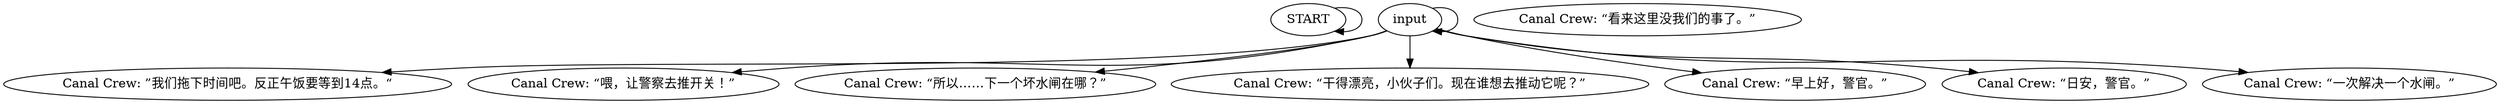 # CANAL / WORKER barks
# Barks for workers loitering by the canal after fixing the water lock.
# ==================================================
digraph G {
	  0 [label="START"];
	  1 [label="input"];
	  2 [label="Canal Crew: ”我们拖下时间吧。反正午饭要等到14点。“"];
	  3 [label="Canal Crew: “喂，让警察去推开关！”"];
	  4 [label="Canal Crew: “所以……下一个坏水闸在哪？”"];
	  5 [label="Canal Crew: “干得漂亮，小伙子们。现在谁想去推动它呢？”"];
	  6 [label="Canal Crew: “早上好，警官。”"];
	  7 [label="Canal Crew: “看来这里没我们的事了。”"];
	  8 [label="Canal Crew: “日安，警官。”"];
	  9 [label="Canal Crew: “一次解决一个水闸。”"];
	  0 -> 0
	  1 -> 1
	  1 -> 2
	  1 -> 3
	  1 -> 4
	  1 -> 5
	  1 -> 6
	  1 -> 8
	  1 -> 9
}

